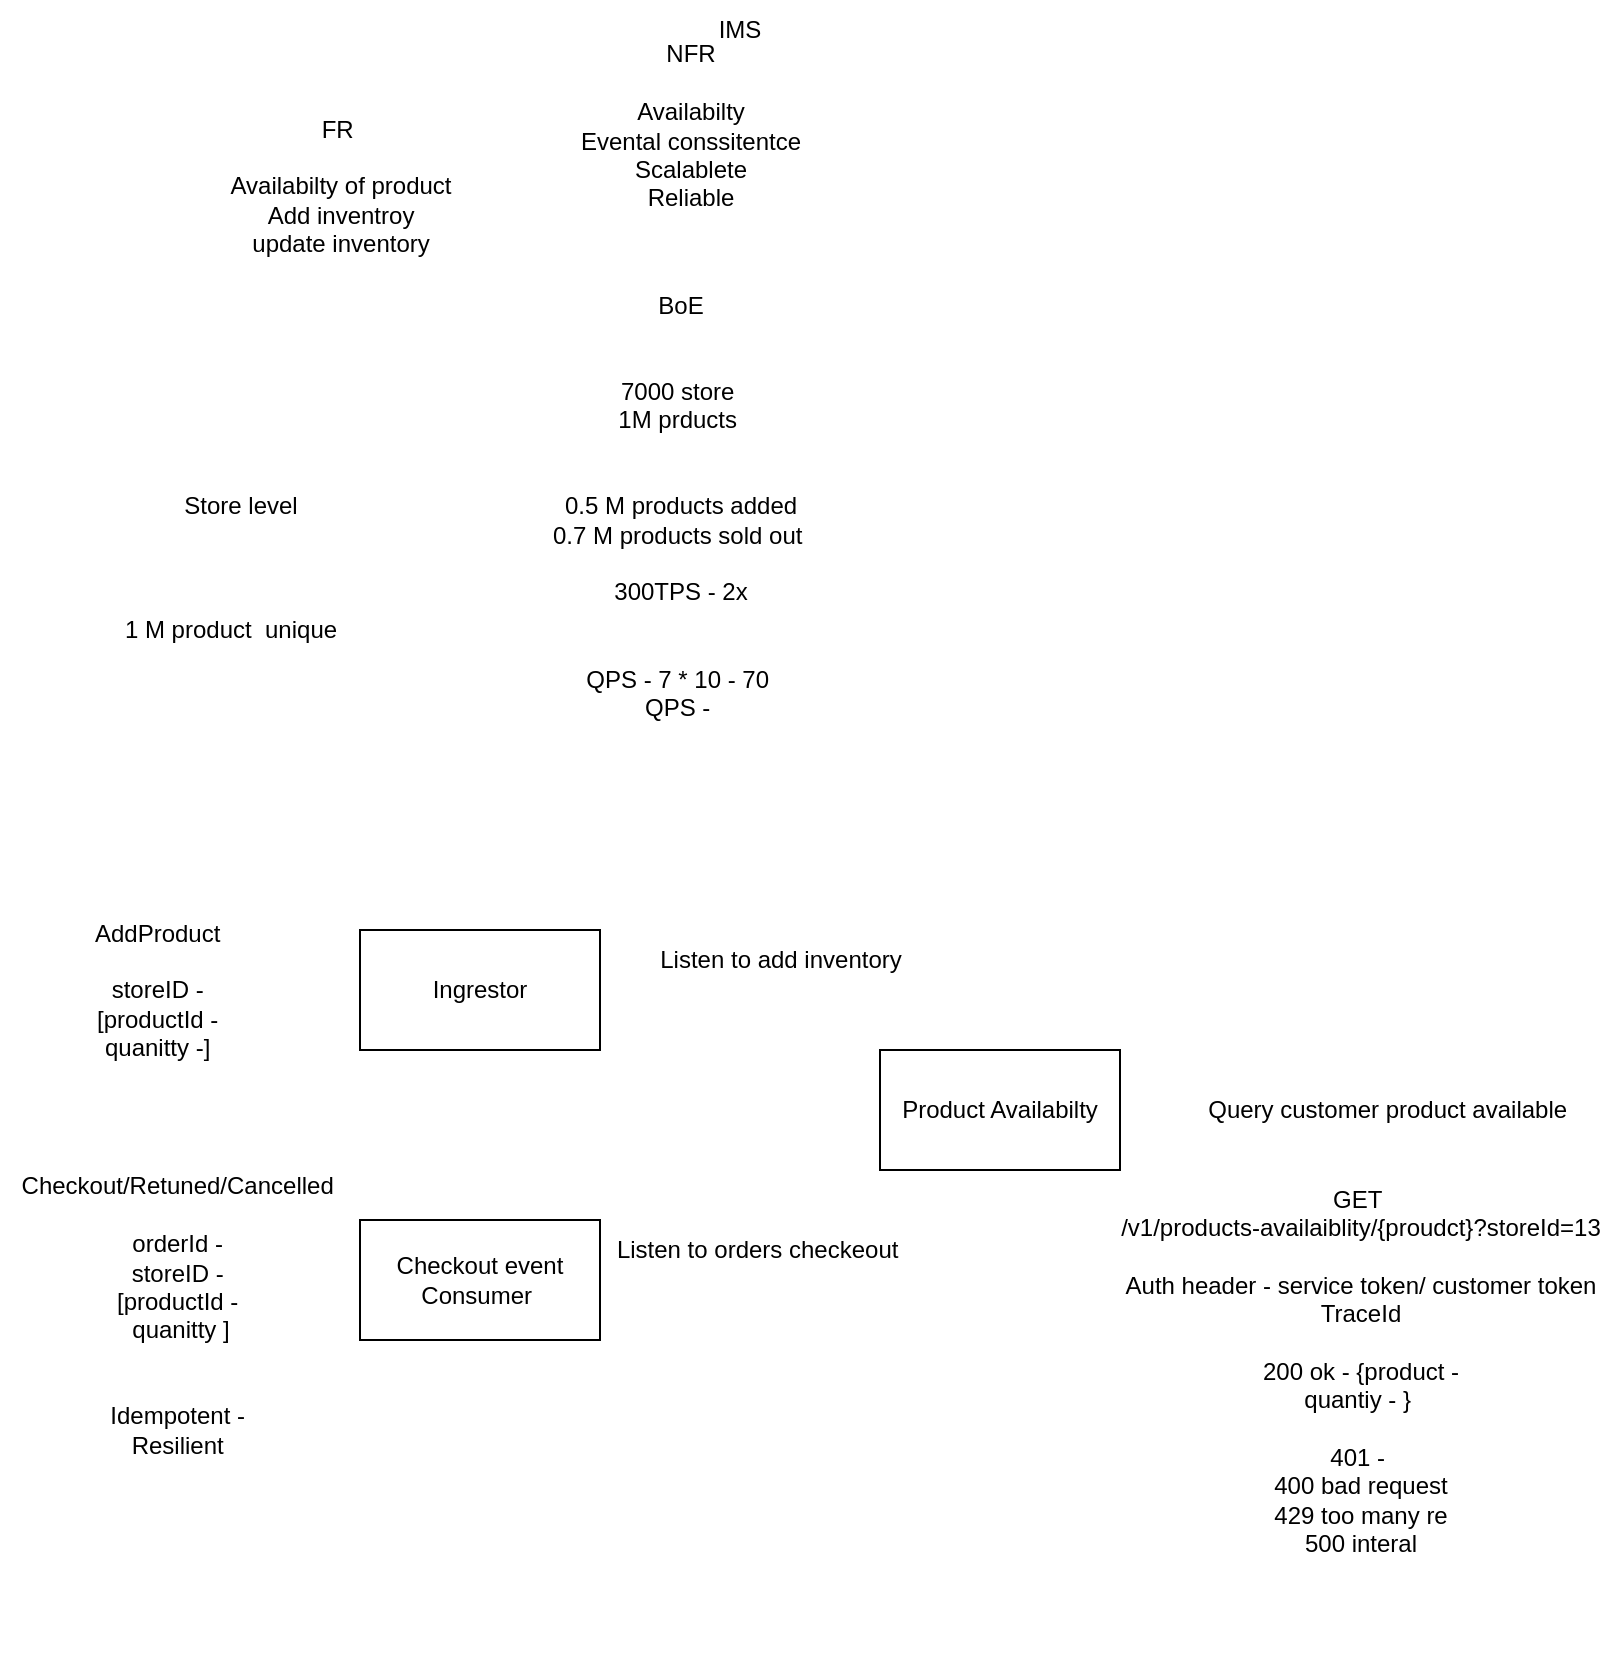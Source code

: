 <mxfile version="21.6.5" type="device" pages="4">
  <diagram name="Page-1" id="F_r2rrgzi_uaxbuHlA_T">
    <mxGraphModel dx="1227" dy="837" grid="1" gridSize="10" guides="1" tooltips="1" connect="1" arrows="1" fold="1" page="1" pageScale="1" pageWidth="827" pageHeight="1169" math="0" shadow="0">
      <root>
        <mxCell id="0" />
        <mxCell id="1" parent="0" />
        <mxCell id="96KXK8oyOMqDM4k9nyF7-4" value="IMS" style="text;html=1;strokeColor=none;fillColor=none;align=center;verticalAlign=middle;whiteSpace=wrap;rounded=0;" parent="1" vertex="1">
          <mxGeometry x="350" y="60" width="60" height="30" as="geometry" />
        </mxCell>
        <mxCell id="96KXK8oyOMqDM4k9nyF7-5" value="FR&amp;nbsp;&lt;br&gt;&lt;br&gt;Availabilty of product&lt;br&gt;Add inventroy&lt;br&gt;update inventory&lt;br&gt;" style="text;html=1;align=center;verticalAlign=middle;resizable=0;points=[];autosize=1;strokeColor=none;fillColor=none;" parent="1" vertex="1">
          <mxGeometry x="115" y="108" width="130" height="90" as="geometry" />
        </mxCell>
        <mxCell id="96KXK8oyOMqDM4k9nyF7-6" value="Store level&lt;br&gt;" style="text;html=1;align=center;verticalAlign=middle;resizable=0;points=[];autosize=1;strokeColor=none;fillColor=none;" parent="1" vertex="1">
          <mxGeometry x="90" y="298" width="80" height="30" as="geometry" />
        </mxCell>
        <mxCell id="96KXK8oyOMqDM4k9nyF7-7" value="1 M product&amp;nbsp; unique&lt;br&gt;" style="text;html=1;align=center;verticalAlign=middle;resizable=0;points=[];autosize=1;strokeColor=none;fillColor=none;" parent="1" vertex="1">
          <mxGeometry x="60" y="360" width="130" height="30" as="geometry" />
        </mxCell>
        <mxCell id="96KXK8oyOMqDM4k9nyF7-9" value="NFR&lt;br&gt;&lt;br&gt;Availabilty&lt;br&gt;Evental conssitentce&lt;br&gt;Scalablete&lt;br&gt;Reliable" style="text;html=1;align=center;verticalAlign=middle;resizable=0;points=[];autosize=1;strokeColor=none;fillColor=none;" parent="1" vertex="1">
          <mxGeometry x="290" y="73" width="130" height="100" as="geometry" />
        </mxCell>
        <mxCell id="96KXK8oyOMqDM4k9nyF7-10" value="BoE&lt;br&gt;&lt;br&gt;&lt;br&gt;7000 store&amp;nbsp;&lt;br&gt;1M prducts&amp;nbsp;&lt;br&gt;&lt;br&gt;&lt;br&gt;0.5 M products added&lt;br&gt;0.7 M products sold out&amp;nbsp;&lt;br&gt;&lt;br&gt;300TPS - 2x&lt;br&gt;&lt;br&gt;&lt;br&gt;QPS - 7 * 10 - 70&amp;nbsp;&lt;br&gt;QPS -&amp;nbsp;" style="text;html=1;align=center;verticalAlign=middle;resizable=0;points=[];autosize=1;strokeColor=none;fillColor=none;" parent="1" vertex="1">
          <mxGeometry x="275" y="198" width="150" height="230" as="geometry" />
        </mxCell>
        <mxCell id="96KXK8oyOMqDM4k9nyF7-11" value="Ingrestor" style="rounded=0;whiteSpace=wrap;html=1;" parent="1" vertex="1">
          <mxGeometry x="190" y="525" width="120" height="60" as="geometry" />
        </mxCell>
        <mxCell id="96KXK8oyOMqDM4k9nyF7-12" value="Product Availabilty" style="rounded=0;whiteSpace=wrap;html=1;" parent="1" vertex="1">
          <mxGeometry x="450" y="585" width="120" height="60" as="geometry" />
        </mxCell>
        <mxCell id="96KXK8oyOMqDM4k9nyF7-13" value="Checkout event Consumer&amp;nbsp;" style="rounded=0;whiteSpace=wrap;html=1;" parent="1" vertex="1">
          <mxGeometry x="190" y="670" width="120" height="60" as="geometry" />
        </mxCell>
        <mxCell id="96KXK8oyOMqDM4k9nyF7-14" value="Listen to add inventory&lt;br&gt;" style="text;html=1;align=center;verticalAlign=middle;resizable=0;points=[];autosize=1;strokeColor=none;fillColor=none;" parent="1" vertex="1">
          <mxGeometry x="330" y="525" width="140" height="30" as="geometry" />
        </mxCell>
        <mxCell id="96KXK8oyOMqDM4k9nyF7-15" value="Query customer product available&amp;nbsp;" style="text;html=1;align=center;verticalAlign=middle;resizable=0;points=[];autosize=1;strokeColor=none;fillColor=none;" parent="1" vertex="1">
          <mxGeometry x="600" y="600" width="210" height="30" as="geometry" />
        </mxCell>
        <mxCell id="96KXK8oyOMqDM4k9nyF7-16" value="Listen to orders checkeout&amp;nbsp;" style="text;html=1;align=center;verticalAlign=middle;resizable=0;points=[];autosize=1;strokeColor=none;fillColor=none;" parent="1" vertex="1">
          <mxGeometry x="305" y="670" width="170" height="30" as="geometry" />
        </mxCell>
        <mxCell id="96KXK8oyOMqDM4k9nyF7-17" value="AddProduct&amp;nbsp;&lt;br&gt;&lt;br&gt;storeID -&amp;nbsp;&lt;br&gt;[productId -&amp;nbsp;&lt;br&gt;quanitty -]&amp;nbsp;" style="text;html=1;align=center;verticalAlign=middle;resizable=0;points=[];autosize=1;strokeColor=none;fillColor=none;" parent="1" vertex="1">
          <mxGeometry x="45" y="510" width="90" height="90" as="geometry" />
        </mxCell>
        <mxCell id="96KXK8oyOMqDM4k9nyF7-18" value="Checkout/Retuned/Cancelled&amp;nbsp;&lt;br&gt;&lt;br&gt;orderId -&amp;nbsp;&lt;br&gt;storeID -&amp;nbsp;&lt;br&gt;[productId -&amp;nbsp;&lt;br&gt;quanitty ]&lt;br&gt;&lt;br&gt;&lt;br&gt;Idempotent -&amp;nbsp;&lt;br&gt;Resilient&amp;nbsp;&lt;br&gt;&amp;nbsp;" style="text;html=1;align=center;verticalAlign=middle;resizable=0;points=[];autosize=1;strokeColor=none;fillColor=none;" parent="1" vertex="1">
          <mxGeometry x="10" y="640" width="180" height="170" as="geometry" />
        </mxCell>
        <mxCell id="96KXK8oyOMqDM4k9nyF7-19" value="&lt;br&gt;GET&amp;nbsp;&lt;br&gt;/v1/products-availaiblity/{proudct}?storeId=13&lt;br&gt;&lt;br&gt;Auth header - service token/ customer token&lt;br&gt;TraceId&lt;br&gt;&lt;br&gt;200 ok - {product - &lt;br&gt;quantiy - }&amp;nbsp;&lt;br&gt;&lt;br&gt;401 -&amp;nbsp;&lt;br&gt;400 bad request&lt;br&gt;429 too many re&lt;br&gt;500 interal&lt;br&gt;&lt;br&gt;&lt;br&gt;&lt;br&gt;" style="text;html=1;align=center;verticalAlign=middle;resizable=0;points=[];autosize=1;strokeColor=none;fillColor=none;" parent="1" vertex="1">
          <mxGeometry x="560" y="630" width="260" height="260" as="geometry" />
        </mxCell>
        <mxCell id="96KXK8oyOMqDM4k9nyF7-20" value="&lt;br&gt;" style="text;html=1;align=center;verticalAlign=middle;resizable=0;points=[];autosize=1;strokeColor=none;fillColor=none;" parent="1" vertex="1">
          <mxGeometry x="460" y="865" width="20" height="30" as="geometry" />
        </mxCell>
      </root>
    </mxGraphModel>
  </diagram>
  <diagram id="kzbZJTegaDSI7ccq3btd" name="Page-2">
    <mxGraphModel dx="1227" dy="837" grid="1" gridSize="10" guides="1" tooltips="1" connect="1" arrows="1" fold="1" page="1" pageScale="1" pageWidth="827" pageHeight="1169" math="0" shadow="0">
      <root>
        <mxCell id="0" />
        <mxCell id="1" parent="0" />
        <mxCell id="0_nBZ7JVzlT4y_I1hXBj-1" value="Database&lt;br&gt;&lt;br&gt;&lt;br&gt;&lt;br&gt;storeId&lt;br&gt;productID&lt;br&gt;quantity&lt;br&gt;" style="text;html=1;align=center;verticalAlign=middle;resizable=0;points=[];autosize=1;strokeColor=none;fillColor=none;" vertex="1" parent="1">
          <mxGeometry x="170" y="18" width="80" height="110" as="geometry" />
        </mxCell>
        <mxCell id="UxLmPMHR3dBbKYE4tb2d-1" value="No SQL&lt;br&gt;&lt;br&gt;- Eventual consitncy&lt;br&gt;- Replication&lt;br&gt;across region&lt;br&gt;master/slave&amp;nbsp;" style="text;html=1;align=center;verticalAlign=middle;resizable=0;points=[];autosize=1;strokeColor=none;fillColor=none;" vertex="1" parent="1">
          <mxGeometry x="349" y="33" width="130" height="100" as="geometry" />
        </mxCell>
        <mxCell id="UxLmPMHR3dBbKYE4tb2d-2" value="Couchbase" style="text;html=1;align=center;verticalAlign=middle;resizable=0;points=[];autosize=1;strokeColor=none;fillColor=none;" vertex="1" parent="1">
          <mxGeometry x="590" y="58" width="80" height="30" as="geometry" />
        </mxCell>
      </root>
    </mxGraphModel>
  </diagram>
  <diagram id="9aEJK9vc8zSe3dkMu8s8" name="Page-3">
    <mxGraphModel dx="1227" dy="837" grid="1" gridSize="10" guides="1" tooltips="1" connect="1" arrows="1" fold="1" page="1" pageScale="1" pageWidth="827" pageHeight="1169" math="0" shadow="0">
      <root>
        <mxCell id="0" />
        <mxCell id="1" parent="0" />
        <mxCell id="mXlCvi2p0mRc90F9x2T4-14" style="edgeStyle=orthogonalEdgeStyle;rounded=0;orthogonalLoop=1;jettySize=auto;html=1;exitX=1;exitY=0.5;exitDx=0;exitDy=0;entryX=0;entryY=0.5;entryDx=0;entryDy=0;" edge="1" parent="1" source="mXlCvi2p0mRc90F9x2T4-1" target="mXlCvi2p0mRc90F9x2T4-11">
          <mxGeometry relative="1" as="geometry" />
        </mxCell>
        <mxCell id="mXlCvi2p0mRc90F9x2T4-1" value="Ingestor&amp;nbsp;" style="rounded=0;whiteSpace=wrap;html=1;" vertex="1" parent="1">
          <mxGeometry x="150" y="240" width="120" height="60" as="geometry" />
        </mxCell>
        <mxCell id="mXlCvi2p0mRc90F9x2T4-3" value="inventory db&lt;br&gt;couchbase cluster&amp;nbsp;" style="shape=cylinder3;whiteSpace=wrap;html=1;boundedLbl=1;backgroundOutline=1;size=15;" vertex="1" parent="1">
          <mxGeometry x="600" y="190" width="110" height="110" as="geometry" />
        </mxCell>
        <mxCell id="mXlCvi2p0mRc90F9x2T4-5" style="edgeStyle=orthogonalEdgeStyle;rounded=0;orthogonalLoop=1;jettySize=auto;html=1;entryX=0;entryY=0.75;entryDx=0;entryDy=0;" edge="1" parent="1" source="mXlCvi2p0mRc90F9x2T4-4" target="mXlCvi2p0mRc90F9x2T4-1">
          <mxGeometry relative="1" as="geometry" />
        </mxCell>
        <mxCell id="mXlCvi2p0mRc90F9x2T4-6" value="add product" style="edgeLabel;html=1;align=center;verticalAlign=middle;resizable=0;points=[];" vertex="1" connectable="0" parent="mXlCvi2p0mRc90F9x2T4-5">
          <mxGeometry x="-0.277" y="2" relative="1" as="geometry">
            <mxPoint as="offset" />
          </mxGeometry>
        </mxCell>
        <mxCell id="mXlCvi2p0mRc90F9x2T4-4" value="Kafka/Messging queue" style="rounded=1;whiteSpace=wrap;html=1;" vertex="1" parent="1">
          <mxGeometry x="50" y="110" width="120" height="60" as="geometry" />
        </mxCell>
        <mxCell id="mXlCvi2p0mRc90F9x2T4-17" value="write" style="edgeStyle=orthogonalEdgeStyle;rounded=0;orthogonalLoop=1;jettySize=auto;html=1;" edge="1" parent="1" source="mXlCvi2p0mRc90F9x2T4-9" target="mXlCvi2p0mRc90F9x2T4-3">
          <mxGeometry relative="1" as="geometry" />
        </mxCell>
        <mxCell id="mXlCvi2p0mRc90F9x2T4-9" value="Invotry Management procssor" style="rounded=0;whiteSpace=wrap;html=1;" vertex="1" parent="1">
          <mxGeometry x="520" y="350" width="120" height="60" as="geometry" />
        </mxCell>
        <mxCell id="mXlCvi2p0mRc90F9x2T4-15" style="edgeStyle=orthogonalEdgeStyle;rounded=0;orthogonalLoop=1;jettySize=auto;html=1;entryX=0.5;entryY=1;entryDx=0;entryDy=0;" edge="1" parent="1" source="mXlCvi2p0mRc90F9x2T4-10" target="mXlCvi2p0mRc90F9x2T4-11">
          <mxGeometry relative="1" as="geometry" />
        </mxCell>
        <mxCell id="mXlCvi2p0mRc90F9x2T4-10" value="Checkout/Consuemr" style="rounded=0;whiteSpace=wrap;html=1;" vertex="1" parent="1">
          <mxGeometry x="170" y="500" width="120" height="60" as="geometry" />
        </mxCell>
        <mxCell id="mXlCvi2p0mRc90F9x2T4-16" style="edgeStyle=orthogonalEdgeStyle;rounded=0;orthogonalLoop=1;jettySize=auto;html=1;" edge="1" parent="1" source="mXlCvi2p0mRc90F9x2T4-11" target="mXlCvi2p0mRc90F9x2T4-9">
          <mxGeometry relative="1" as="geometry" />
        </mxCell>
        <mxCell id="mXlCvi2p0mRc90F9x2T4-11" value="Kafka topic" style="rounded=1;whiteSpace=wrap;html=1;" vertex="1" parent="1">
          <mxGeometry x="370" y="360" width="80" height="60" as="geometry" />
        </mxCell>
        <mxCell id="mXlCvi2p0mRc90F9x2T4-19" style="edgeStyle=orthogonalEdgeStyle;rounded=0;orthogonalLoop=1;jettySize=auto;html=1;entryX=0.6;entryY=1.027;entryDx=0;entryDy=0;entryPerimeter=0;" edge="1" parent="1" source="mXlCvi2p0mRc90F9x2T4-18" target="mXlCvi2p0mRc90F9x2T4-3">
          <mxGeometry relative="1" as="geometry" />
        </mxCell>
        <mxCell id="mXlCvi2p0mRc90F9x2T4-20" value="read" style="edgeLabel;html=1;align=center;verticalAlign=middle;resizable=0;points=[];" vertex="1" connectable="0" parent="mXlCvi2p0mRc90F9x2T4-19">
          <mxGeometry x="-0.531" y="2" relative="1" as="geometry">
            <mxPoint as="offset" />
          </mxGeometry>
        </mxCell>
        <mxCell id="mXlCvi2p0mRc90F9x2T4-26" style="edgeStyle=orthogonalEdgeStyle;rounded=0;orthogonalLoop=1;jettySize=auto;html=1;entryX=0;entryY=0;entryDx=0;entryDy=52.5;entryPerimeter=0;" edge="1" parent="1" source="mXlCvi2p0mRc90F9x2T4-18" target="mXlCvi2p0mRc90F9x2T4-25">
          <mxGeometry relative="1" as="geometry" />
        </mxCell>
        <mxCell id="mXlCvi2p0mRc90F9x2T4-18" value="Avalibitly api" style="rounded=0;whiteSpace=wrap;html=1;" vertex="1" parent="1">
          <mxGeometry x="590" y="500" width="120" height="60" as="geometry" />
        </mxCell>
        <mxCell id="mXlCvi2p0mRc90F9x2T4-28" style="edgeStyle=orthogonalEdgeStyle;rounded=0;orthogonalLoop=1;jettySize=auto;html=1;entryX=0.5;entryY=1;entryDx=0;entryDy=0;" edge="1" parent="1" source="mXlCvi2p0mRc90F9x2T4-21" target="mXlCvi2p0mRc90F9x2T4-22">
          <mxGeometry relative="1" as="geometry" />
        </mxCell>
        <mxCell id="mXlCvi2p0mRc90F9x2T4-21" value="API Gateway&amp;nbsp;" style="rounded=1;whiteSpace=wrap;html=1;" vertex="1" parent="1">
          <mxGeometry x="590" y="720" width="130" height="50" as="geometry" />
        </mxCell>
        <mxCell id="mXlCvi2p0mRc90F9x2T4-27" style="edgeStyle=orthogonalEdgeStyle;rounded=0;orthogonalLoop=1;jettySize=auto;html=1;exitX=0.5;exitY=0;exitDx=0;exitDy=0;" edge="1" parent="1" source="mXlCvi2p0mRc90F9x2T4-22" target="mXlCvi2p0mRc90F9x2T4-18">
          <mxGeometry relative="1" as="geometry" />
        </mxCell>
        <mxCell id="mXlCvi2p0mRc90F9x2T4-22" value="LB" style="rounded=1;whiteSpace=wrap;html=1;" vertex="1" parent="1">
          <mxGeometry x="580" y="610" width="120" height="60" as="geometry" />
        </mxCell>
        <mxCell id="mXlCvi2p0mRc90F9x2T4-24" style="edgeStyle=orthogonalEdgeStyle;rounded=0;orthogonalLoop=1;jettySize=auto;html=1;entryX=0.4;entryY=1.067;entryDx=0;entryDy=0;entryPerimeter=0;" edge="1" parent="1" source="mXlCvi2p0mRc90F9x2T4-23" target="mXlCvi2p0mRc90F9x2T4-21">
          <mxGeometry relative="1" as="geometry" />
        </mxCell>
        <mxCell id="mXlCvi2p0mRc90F9x2T4-23" value="Actor" style="shape=umlActor;verticalLabelPosition=bottom;verticalAlign=top;html=1;outlineConnect=0;" vertex="1" parent="1">
          <mxGeometry x="600" y="830" width="30" height="60" as="geometry" />
        </mxCell>
        <mxCell id="mXlCvi2p0mRc90F9x2T4-25" value="cache" style="shape=cylinder3;whiteSpace=wrap;html=1;boundedLbl=1;backgroundOutline=1;size=15;" vertex="1" parent="1">
          <mxGeometry x="750" y="450" width="67" height="80" as="geometry" />
        </mxCell>
      </root>
    </mxGraphModel>
  </diagram>
  <diagram id="ksfiiLgbUvKHI7DqfIoA" name="Page-4">
    <mxGraphModel dx="1227" dy="837" grid="1" gridSize="10" guides="1" tooltips="1" connect="1" arrows="1" fold="1" page="1" pageScale="1" pageWidth="827" pageHeight="1169" math="0" shadow="0">
      <root>
        <mxCell id="0" />
        <mxCell id="1" parent="0" />
        <mxCell id="sLU1vALlFZIV4J2kfkw7-1" value="Text" style="text;html=1;align=center;verticalAlign=middle;resizable=0;points=[];autosize=1;strokeColor=none;fillColor=none;" vertex="1" parent="1">
          <mxGeometry x="195" y="138" width="50" height="30" as="geometry" />
        </mxCell>
      </root>
    </mxGraphModel>
  </diagram>
</mxfile>
